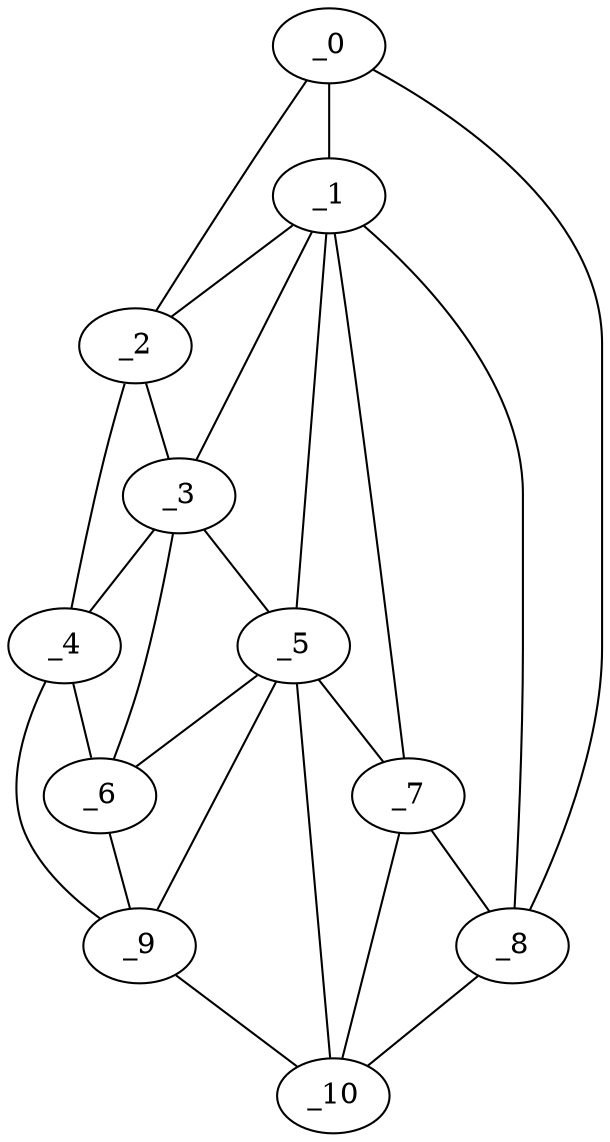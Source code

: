 graph "obj97__0.gxl" {
	_0	 [x=13,
		y=9];
	_1	 [x=47,
		y=25];
	_0 -- _1	 [valence=2];
	_2	 [x=53,
		y=9];
	_0 -- _2	 [valence=1];
	_8	 [x=100,
		y=100];
	_0 -- _8	 [valence=1];
	_1 -- _2	 [valence=2];
	_3	 [x=70,
		y=15];
	_1 -- _3	 [valence=1];
	_5	 [x=87,
		y=47];
	_1 -- _5	 [valence=2];
	_7	 [x=96,
		y=78];
	_1 -- _7	 [valence=2];
	_1 -- _8	 [valence=1];
	_2 -- _3	 [valence=2];
	_4	 [x=85,
		y=18];
	_2 -- _4	 [valence=1];
	_3 -- _4	 [valence=2];
	_3 -- _5	 [valence=2];
	_6	 [x=88,
		y=23];
	_3 -- _6	 [valence=2];
	_4 -- _6	 [valence=1];
	_9	 [x=115,
		y=30];
	_4 -- _9	 [valence=1];
	_5 -- _6	 [valence=1];
	_5 -- _7	 [valence=2];
	_5 -- _9	 [valence=1];
	_10	 [x=119,
		y=37];
	_5 -- _10	 [valence=2];
	_6 -- _9	 [valence=2];
	_7 -- _8	 [valence=2];
	_7 -- _10	 [valence=2];
	_8 -- _10	 [valence=1];
	_9 -- _10	 [valence=1];
}
